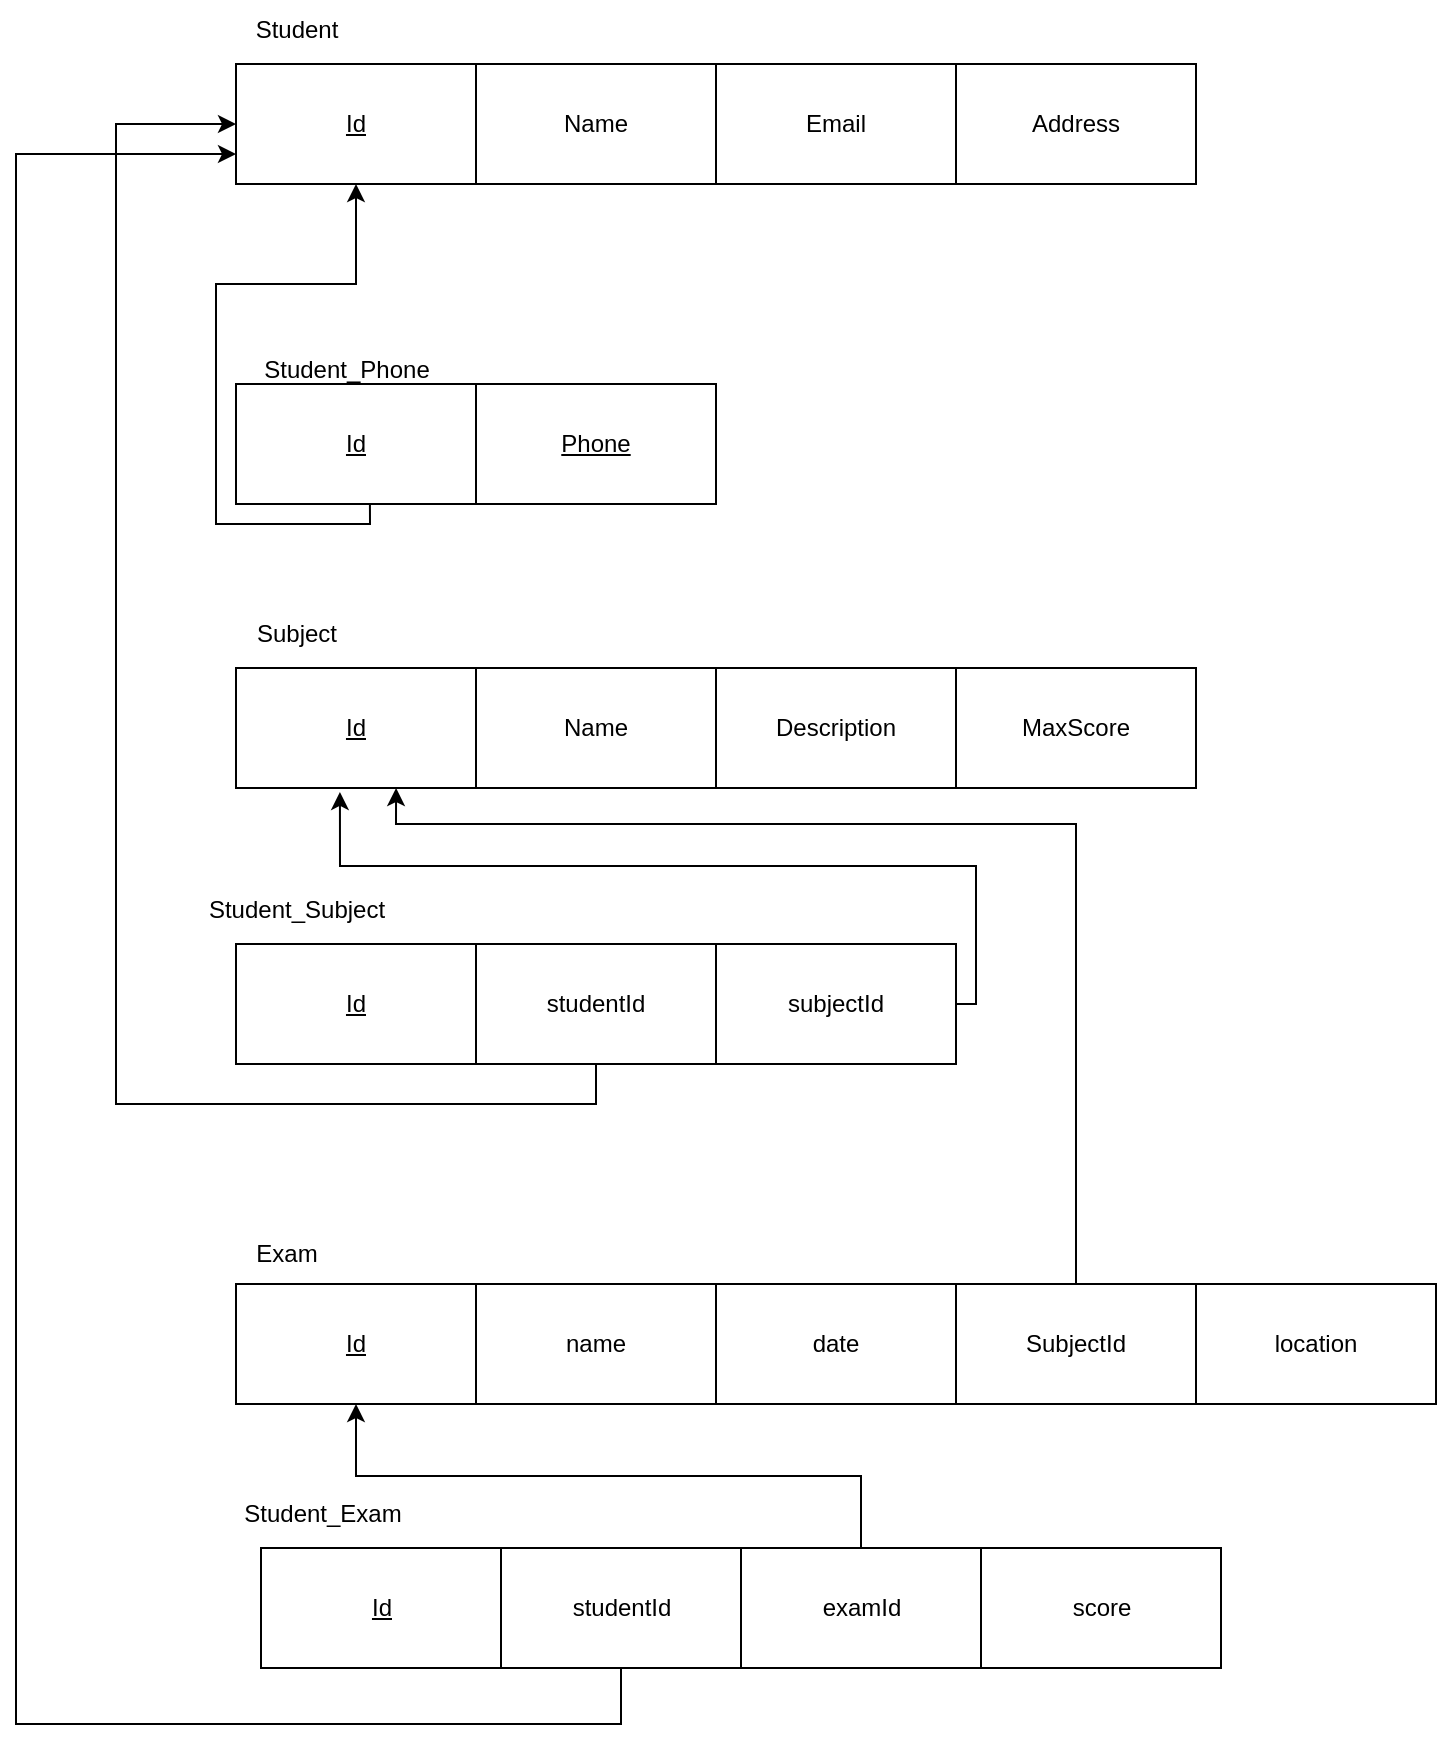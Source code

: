 <mxfile version="28.2.5">
  <diagram name="Page-1" id="JUqgnt-h2_jKz1GJ8oMu">
    <mxGraphModel dx="1722" dy="482" grid="1" gridSize="10" guides="1" tooltips="1" connect="1" arrows="1" fold="1" page="1" pageScale="1" pageWidth="850" pageHeight="1100" math="0" shadow="0">
      <root>
        <mxCell id="0" />
        <mxCell id="1" parent="0" />
        <mxCell id="cG23azPNhIaZi___Z0q6-1" value="&lt;u&gt;Id&lt;/u&gt;" style="rounded=0;whiteSpace=wrap;html=1;" vertex="1" parent="1">
          <mxGeometry x="40" y="120" width="120" height="60" as="geometry" />
        </mxCell>
        <mxCell id="cG23azPNhIaZi___Z0q6-2" value="Name" style="rounded=0;whiteSpace=wrap;html=1;" vertex="1" parent="1">
          <mxGeometry x="160" y="120" width="120" height="60" as="geometry" />
        </mxCell>
        <mxCell id="cG23azPNhIaZi___Z0q6-3" value="Email" style="rounded=0;whiteSpace=wrap;html=1;" vertex="1" parent="1">
          <mxGeometry x="280" y="120" width="120" height="60" as="geometry" />
        </mxCell>
        <mxCell id="cG23azPNhIaZi___Z0q6-4" value="Address" style="rounded=0;whiteSpace=wrap;html=1;" vertex="1" parent="1">
          <mxGeometry x="400" y="120" width="120" height="60" as="geometry" />
        </mxCell>
        <mxCell id="cG23azPNhIaZi___Z0q6-5" value="Student" style="text;html=1;align=center;verticalAlign=middle;resizable=0;points=[];autosize=1;strokeColor=none;fillColor=none;" vertex="1" parent="1">
          <mxGeometry x="40" y="88" width="60" height="30" as="geometry" />
        </mxCell>
        <mxCell id="cG23azPNhIaZi___Z0q6-6" value="&lt;u&gt;Id&lt;/u&gt;" style="rounded=0;whiteSpace=wrap;html=1;" vertex="1" parent="1">
          <mxGeometry x="40" y="280" width="120" height="60" as="geometry" />
        </mxCell>
        <mxCell id="cG23azPNhIaZi___Z0q6-7" value="&lt;u&gt;Phone&lt;/u&gt;" style="rounded=0;whiteSpace=wrap;html=1;" vertex="1" parent="1">
          <mxGeometry x="160" y="280" width="120" height="60" as="geometry" />
        </mxCell>
        <mxCell id="cG23azPNhIaZi___Z0q6-8" value="Student_Phone" style="text;html=1;align=center;verticalAlign=middle;resizable=0;points=[];autosize=1;strokeColor=none;fillColor=none;" vertex="1" parent="1">
          <mxGeometry x="40" y="258" width="110" height="30" as="geometry" />
        </mxCell>
        <mxCell id="cG23azPNhIaZi___Z0q6-9" value="" style="endArrow=classic;html=1;rounded=0;exitX=0.558;exitY=1;exitDx=0;exitDy=0;exitPerimeter=0;entryX=0.5;entryY=1;entryDx=0;entryDy=0;edgeStyle=orthogonalEdgeStyle;" edge="1" parent="1" source="cG23azPNhIaZi___Z0q6-6" target="cG23azPNhIaZi___Z0q6-1">
          <mxGeometry width="50" height="50" relative="1" as="geometry">
            <mxPoint x="400" y="280" as="sourcePoint" />
            <mxPoint x="450" y="230" as="targetPoint" />
          </mxGeometry>
        </mxCell>
        <mxCell id="cG23azPNhIaZi___Z0q6-10" value="&lt;u&gt;Id&lt;/u&gt;" style="rounded=0;whiteSpace=wrap;html=1;" vertex="1" parent="1">
          <mxGeometry x="40" y="422" width="120" height="60" as="geometry" />
        </mxCell>
        <mxCell id="cG23azPNhIaZi___Z0q6-11" value="Name" style="rounded=0;whiteSpace=wrap;html=1;" vertex="1" parent="1">
          <mxGeometry x="160" y="422" width="120" height="60" as="geometry" />
        </mxCell>
        <mxCell id="cG23azPNhIaZi___Z0q6-12" value="Description" style="rounded=0;whiteSpace=wrap;html=1;" vertex="1" parent="1">
          <mxGeometry x="280" y="422" width="120" height="60" as="geometry" />
        </mxCell>
        <mxCell id="cG23azPNhIaZi___Z0q6-13" value="MaxScore" style="rounded=0;whiteSpace=wrap;html=1;" vertex="1" parent="1">
          <mxGeometry x="400" y="422" width="120" height="60" as="geometry" />
        </mxCell>
        <mxCell id="cG23azPNhIaZi___Z0q6-14" value="Subject" style="text;html=1;align=center;verticalAlign=middle;resizable=0;points=[];autosize=1;strokeColor=none;fillColor=none;" vertex="1" parent="1">
          <mxGeometry x="40" y="390" width="60" height="30" as="geometry" />
        </mxCell>
        <mxCell id="cG23azPNhIaZi___Z0q6-15" value="&lt;u&gt;Id&lt;/u&gt;" style="rounded=0;whiteSpace=wrap;html=1;" vertex="1" parent="1">
          <mxGeometry x="40" y="560" width="120" height="60" as="geometry" />
        </mxCell>
        <mxCell id="cG23azPNhIaZi___Z0q6-16" value="Student_Subject" style="text;html=1;align=center;verticalAlign=middle;resizable=0;points=[];autosize=1;strokeColor=none;fillColor=none;" vertex="1" parent="1">
          <mxGeometry x="15" y="528" width="110" height="30" as="geometry" />
        </mxCell>
        <mxCell id="cG23azPNhIaZi___Z0q6-17" value="studentId" style="rounded=0;whiteSpace=wrap;html=1;" vertex="1" parent="1">
          <mxGeometry x="160" y="560" width="120" height="60" as="geometry" />
        </mxCell>
        <mxCell id="cG23azPNhIaZi___Z0q6-18" value="subjectId" style="rounded=0;whiteSpace=wrap;html=1;" vertex="1" parent="1">
          <mxGeometry x="280" y="560" width="120" height="60" as="geometry" />
        </mxCell>
        <mxCell id="cG23azPNhIaZi___Z0q6-19" value="" style="endArrow=classic;html=1;rounded=0;exitX=0.5;exitY=1;exitDx=0;exitDy=0;entryX=0;entryY=0.5;entryDx=0;entryDy=0;edgeStyle=orthogonalEdgeStyle;" edge="1" parent="1" source="cG23azPNhIaZi___Z0q6-17" target="cG23azPNhIaZi___Z0q6-1">
          <mxGeometry width="50" height="50" relative="1" as="geometry">
            <mxPoint x="330" y="500" as="sourcePoint" />
            <mxPoint x="380" y="450" as="targetPoint" />
            <Array as="points">
              <mxPoint x="220" y="640" />
              <mxPoint x="-20" y="640" />
              <mxPoint x="-20" y="150" />
            </Array>
          </mxGeometry>
        </mxCell>
        <mxCell id="cG23azPNhIaZi___Z0q6-20" value="" style="endArrow=classic;html=1;rounded=0;exitX=1;exitY=0.5;exitDx=0;exitDy=0;entryX=0.433;entryY=1.033;entryDx=0;entryDy=0;entryPerimeter=0;edgeStyle=orthogonalEdgeStyle;" edge="1" parent="1" source="cG23azPNhIaZi___Z0q6-18" target="cG23azPNhIaZi___Z0q6-10">
          <mxGeometry width="50" height="50" relative="1" as="geometry">
            <mxPoint x="330" y="500" as="sourcePoint" />
            <mxPoint x="380" y="450" as="targetPoint" />
          </mxGeometry>
        </mxCell>
        <mxCell id="cG23azPNhIaZi___Z0q6-21" value="&lt;u&gt;Id&lt;/u&gt;" style="rounded=0;whiteSpace=wrap;html=1;" vertex="1" parent="1">
          <mxGeometry x="40" y="730" width="120" height="60" as="geometry" />
        </mxCell>
        <mxCell id="cG23azPNhIaZi___Z0q6-22" value="name" style="rounded=0;whiteSpace=wrap;html=1;" vertex="1" parent="1">
          <mxGeometry x="160" y="730" width="120" height="60" as="geometry" />
        </mxCell>
        <mxCell id="cG23azPNhIaZi___Z0q6-23" value="score" style="rounded=0;whiteSpace=wrap;html=1;" vertex="1" parent="1">
          <mxGeometry x="412.5" y="862" width="120" height="60" as="geometry" />
        </mxCell>
        <mxCell id="cG23azPNhIaZi___Z0q6-24" value="date" style="rounded=0;whiteSpace=wrap;html=1;" vertex="1" parent="1">
          <mxGeometry x="280" y="730" width="120" height="60" as="geometry" />
        </mxCell>
        <mxCell id="cG23azPNhIaZi___Z0q6-25" value="Exam" style="text;html=1;align=center;verticalAlign=middle;resizable=0;points=[];autosize=1;strokeColor=none;fillColor=none;" vertex="1" parent="1">
          <mxGeometry x="40" y="700" width="50" height="30" as="geometry" />
        </mxCell>
        <mxCell id="cG23azPNhIaZi___Z0q6-36" value="SubjectId" style="rounded=0;whiteSpace=wrap;html=1;" vertex="1" parent="1">
          <mxGeometry x="400" y="730" width="120" height="60" as="geometry" />
        </mxCell>
        <mxCell id="cG23azPNhIaZi___Z0q6-37" value="" style="endArrow=classic;html=1;rounded=0;entryX=0.667;entryY=1;entryDx=0;entryDy=0;entryPerimeter=0;exitX=0.5;exitY=0;exitDx=0;exitDy=0;edgeStyle=orthogonalEdgeStyle;" edge="1" parent="1" source="cG23azPNhIaZi___Z0q6-36" target="cG23azPNhIaZi___Z0q6-10">
          <mxGeometry width="50" height="50" relative="1" as="geometry">
            <mxPoint x="330" y="660" as="sourcePoint" />
            <mxPoint x="380" y="610" as="targetPoint" />
            <Array as="points">
              <mxPoint x="460" y="500" />
              <mxPoint x="120" y="500" />
            </Array>
          </mxGeometry>
        </mxCell>
        <mxCell id="cG23azPNhIaZi___Z0q6-38" value="&lt;u&gt;Id&lt;/u&gt;" style="rounded=0;whiteSpace=wrap;html=1;" vertex="1" parent="1">
          <mxGeometry x="52.5" y="862" width="120" height="60" as="geometry" />
        </mxCell>
        <mxCell id="cG23azPNhIaZi___Z0q6-39" value="Student_Exam" style="text;html=1;align=center;verticalAlign=middle;resizable=0;points=[];autosize=1;strokeColor=none;fillColor=none;" vertex="1" parent="1">
          <mxGeometry x="32.5" y="830" width="100" height="30" as="geometry" />
        </mxCell>
        <mxCell id="cG23azPNhIaZi___Z0q6-40" value="studentId" style="rounded=0;whiteSpace=wrap;html=1;" vertex="1" parent="1">
          <mxGeometry x="172.5" y="862" width="120" height="60" as="geometry" />
        </mxCell>
        <mxCell id="cG23azPNhIaZi___Z0q6-41" value="examId" style="rounded=0;whiteSpace=wrap;html=1;" vertex="1" parent="1">
          <mxGeometry x="292.5" y="862" width="120" height="60" as="geometry" />
        </mxCell>
        <mxCell id="cG23azPNhIaZi___Z0q6-42" value="" style="endArrow=classic;html=1;rounded=0;entryX=0.5;entryY=1;entryDx=0;entryDy=0;exitX=0.5;exitY=0;exitDx=0;exitDy=0;edgeStyle=orthogonalEdgeStyle;" edge="1" parent="1" source="cG23azPNhIaZi___Z0q6-41" target="cG23azPNhIaZi___Z0q6-21">
          <mxGeometry width="50" height="50" relative="1" as="geometry">
            <mxPoint x="330" y="880" as="sourcePoint" />
            <mxPoint x="380" y="830" as="targetPoint" />
          </mxGeometry>
        </mxCell>
        <mxCell id="cG23azPNhIaZi___Z0q6-43" value="" style="endArrow=classic;html=1;rounded=0;exitX=0.5;exitY=1;exitDx=0;exitDy=0;entryX=0;entryY=0.75;entryDx=0;entryDy=0;edgeStyle=orthogonalEdgeStyle;" edge="1" parent="1" source="cG23azPNhIaZi___Z0q6-40" target="cG23azPNhIaZi___Z0q6-1">
          <mxGeometry width="50" height="50" relative="1" as="geometry">
            <mxPoint x="330" y="880" as="sourcePoint" />
            <mxPoint x="380" y="830" as="targetPoint" />
            <Array as="points">
              <mxPoint x="233" y="950" />
              <mxPoint x="-70" y="950" />
              <mxPoint x="-70" y="165" />
            </Array>
          </mxGeometry>
        </mxCell>
        <mxCell id="cG23azPNhIaZi___Z0q6-45" value="location" style="rounded=0;whiteSpace=wrap;html=1;" vertex="1" parent="1">
          <mxGeometry x="520" y="730" width="120" height="60" as="geometry" />
        </mxCell>
      </root>
    </mxGraphModel>
  </diagram>
</mxfile>
